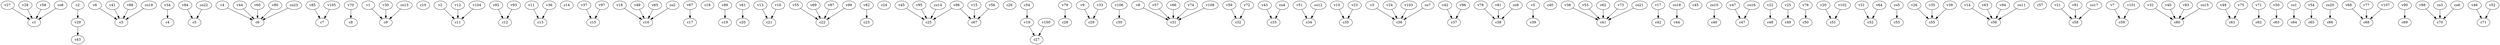 strict digraph  {
c1;
c2;
c3;
c4;
c5;
c6;
c7;
c8;
c9;
c10;
c11;
c12;
c13;
c14;
c15;
c16;
c17;
c18;
c19;
c20;
c21;
c22;
c23;
c24;
c25;
c26;
c27;
c28;
c29;
c30;
c31;
c32;
c33;
c34;
c35;
c36;
c37;
c38;
c39;
c40;
c41;
c42;
c43;
c44;
c45;
c46;
c47;
c48;
c49;
c50;
c51;
c52;
c53;
c54;
c55;
c56;
c57;
c58;
c59;
c60;
c61;
c62;
c63;
c64;
c65;
c66;
c67;
c68;
c69;
c70;
c71;
v1;
v2;
v3;
v4;
v5;
v6;
v7;
v8;
v9;
v10;
v11;
v12;
v13;
v14;
v15;
v16;
v17;
v18;
v19;
v20;
v21;
v22;
v23;
v24;
v25;
v26;
v27;
v28;
v29;
v30;
v31;
v32;
v33;
v34;
v35;
v36;
v37;
v38;
v39;
v40;
v41;
v42;
v43;
v44;
v45;
v46;
v47;
v48;
v49;
v50;
v51;
v52;
v53;
v54;
v55;
v56;
v57;
v58;
v59;
v60;
v61;
v62;
v63;
v64;
v65;
v66;
v67;
v68;
v69;
v70;
v71;
v72;
v73;
v74;
v75;
v76;
v77;
v78;
v79;
v80;
v81;
v82;
v83;
v84;
v85;
v86;
v87;
v88;
v89;
v90;
v91;
v92;
v93;
v94;
v95;
v96;
v97;
v98;
v99;
v100;
v101;
v102;
v103;
v104;
v105;
v106;
v107;
v108;
co1;
co2;
co3;
co4;
co5;
co6;
co7;
co8;
co9;
co10;
co11;
co12;
co13;
co14;
co15;
co16;
co17;
co18;
co19;
co20;
co21;
co22;
co23;
c2 -> v29  [weight=1];
c54 -> v19  [weight=1];
v1 -> c9  [weight=1];
v2 -> c11  [weight=1];
v3 -> c36  [weight=1];
v4 -> c6  [weight=1];
v5 -> c39  [weight=1];
v6 -> c3  [weight=1];
v7 -> c59  [weight=1];
v8 -> c31  [weight=1];
v9 -> c29  [weight=1];
v10 -> c35  [weight=1];
v11 -> c13  [weight=1];
v12 -> c11  [weight=1];
v13 -> c21  [weight=1];
v14 -> c56  [weight=1];
v15 -> c67  [weight=1];
v16 -> c21  [weight=1];
v17 -> c42  [weight=1];
v18 -> c16  [weight=1];
v19 -> c27  [weight=1];
v20 -> c51  [weight=1];
v21 -> c58  [weight=1];
v22 -> c48  [weight=1];
v23 -> c35  [weight=1];
v24 -> c36  [weight=1];
v25 -> c49  [weight=1];
v26 -> c55  [weight=1];
v27 -> c1  [weight=1];
v28 -> c1  [weight=1];
v29 -> c43  [weight=1];
v30 -> c9  [weight=1];
v31 -> c52  [weight=1];
v32 -> c60  [weight=1];
v33 -> c29  [weight=1];
v34 -> c4  [weight=1];
v35 -> c55  [weight=1];
v36 -> c13  [weight=1];
v37 -> c15  [weight=1];
v38 -> c41  [weight=1];
v39 -> c55  [weight=1];
v40 -> c60  [weight=1];
v41 -> c3  [weight=1];
v42 -> c37  [weight=1];
v43 -> c33  [weight=1];
v44 -> c6  [weight=1];
v45 -> c25  [weight=1];
v46 -> c71  [weight=1];
v47 -> c47  [weight=1];
v48 -> c61  [weight=1];
v49 -> c16  [weight=1];
v50 -> c63  [weight=1];
v51 -> c34  [weight=1];
v52 -> c71  [weight=1];
v53 -> c41  [weight=1];
v54 -> c65  [weight=1];
v55 -> c22  [weight=1];
v56 -> c67  [weight=1];
v57 -> c31  [weight=1];
v58 -> c1  [weight=1];
v59 -> c32  [weight=1];
v60 -> c6  [weight=1];
v61 -> c20  [weight=1];
v62 -> c41  [weight=1];
v63 -> c56  [weight=1];
v64 -> c52  [weight=1];
v65 -> c16  [weight=1];
v66 -> c31  [weight=1];
v67 -> c17  [weight=1];
v68 -> c68  [weight=1];
v69 -> c22  [weight=1];
v70 -> c8  [weight=1];
v71 -> c62  [weight=1];
v72 -> c32  [weight=1];
v73 -> c41  [weight=1];
v74 -> c31  [weight=1];
v75 -> c61  [weight=1];
v76 -> c50  [weight=1];
v77 -> c68  [weight=1];
v78 -> c38  [weight=1];
v79 -> c28  [weight=1];
v80 -> c6  [weight=1];
v81 -> c38  [weight=1];
v82 -> c23  [weight=1];
v83 -> c60  [weight=1];
v84 -> c5  [weight=1];
v85 -> c7  [weight=1];
v86 -> c25  [weight=1];
v86 -> c67  [weight=1];
v87 -> c22  [weight=1];
v88 -> c3  [weight=1];
v89 -> c19  [weight=1];
v90 -> c69  [weight=1];
v91 -> c58  [weight=1];
v92 -> c12  [weight=1];
v93 -> c12  [weight=1];
v94 -> c56  [weight=1];
v95 -> c25  [weight=1];
v96 -> c37  [weight=1];
v97 -> c15  [weight=1];
v98 -> c70  [weight=1];
v99 -> c22  [weight=1];
v100 -> c27  [weight=1];
v101 -> c59  [weight=1];
v102 -> c51  [weight=1];
v103 -> c36  [weight=1];
v104 -> c11  [weight=1];
v105 -> c7  [weight=1];
v106 -> c30  [weight=1];
v107 -> c68  [weight=1];
v108 -> c31  [weight=1];
co1 -> c64  [weight=1];
co2 -> c16  [weight=1];
co3 -> c70  [weight=1];
co4 -> c33  [weight=1];
co5 -> c53  [weight=1];
co6 -> c70  [weight=1];
co7 -> c36  [weight=1];
co8 -> c1  [weight=1];
co9 -> c38  [weight=1];
co10 -> c46  [weight=1];
co11 -> c56  [weight=1];
co12 -> c34  [weight=1];
co13 -> c9  [weight=1];
co14 -> c25  [weight=1];
co15 -> c60  [weight=1];
co16 -> c47  [weight=1];
co17 -> c58  [weight=1];
co18 -> c44  [weight=1];
co19 -> c3  [weight=1];
co20 -> c66  [weight=1];
co21 -> c41  [weight=1];
co22 -> c5  [weight=1];
co23 -> c6  [weight=1];
}
